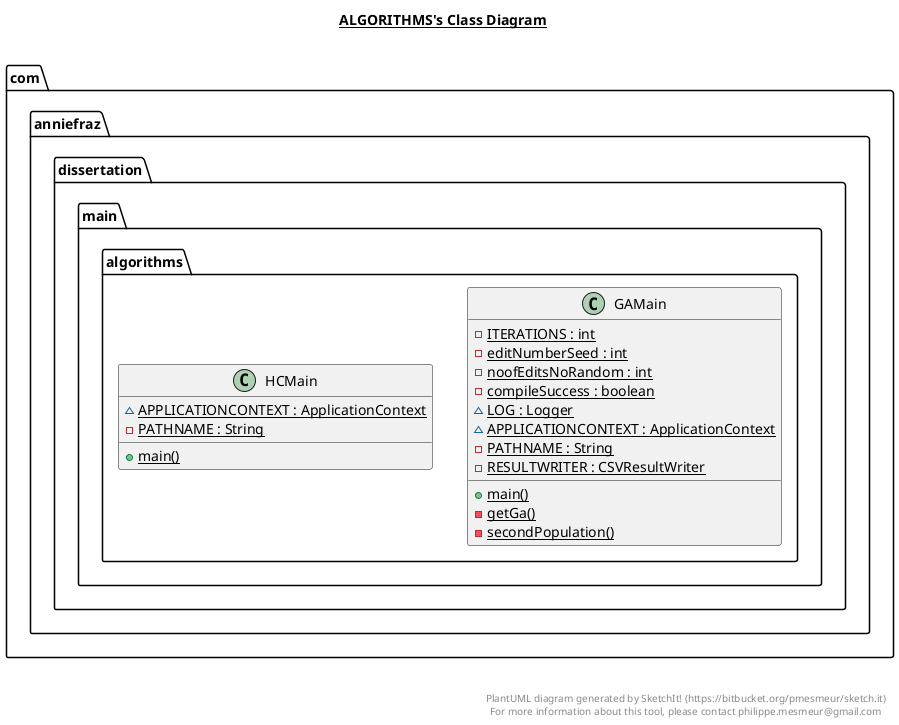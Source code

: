 @startuml

title __ALGORITHMS's Class Diagram__\n

  package com.anniefraz.dissertation.main.algorithms {
    class GAMain {
        {static} - ITERATIONS : int
        {static} - editNumberSeed : int
        {static} - noofEditsNoRandom : int
        {static} - compileSuccess : boolean
        {static} ~ LOG : Logger
        {static} ~ APPLICATIONCONTEXT : ApplicationContext
        {static} - PATHNAME : String
        {static} - RESULTWRITER : CSVResultWriter
        {static} + main()
        {static} - getGa()
        {static} - secondPopulation()
    }
  }
  

  package com.anniefraz.dissertation.main.algorithms {
    class HCMain {
        {static} ~ APPLICATIONCONTEXT : ApplicationContext
        {static} - PATHNAME : String
        {static} + main()
    }
  }
  



right footer


PlantUML diagram generated by SketchIt! (https://bitbucket.org/pmesmeur/sketch.it)
For more information about this tool, please contact philippe.mesmeur@gmail.com
endfooter

@enduml
